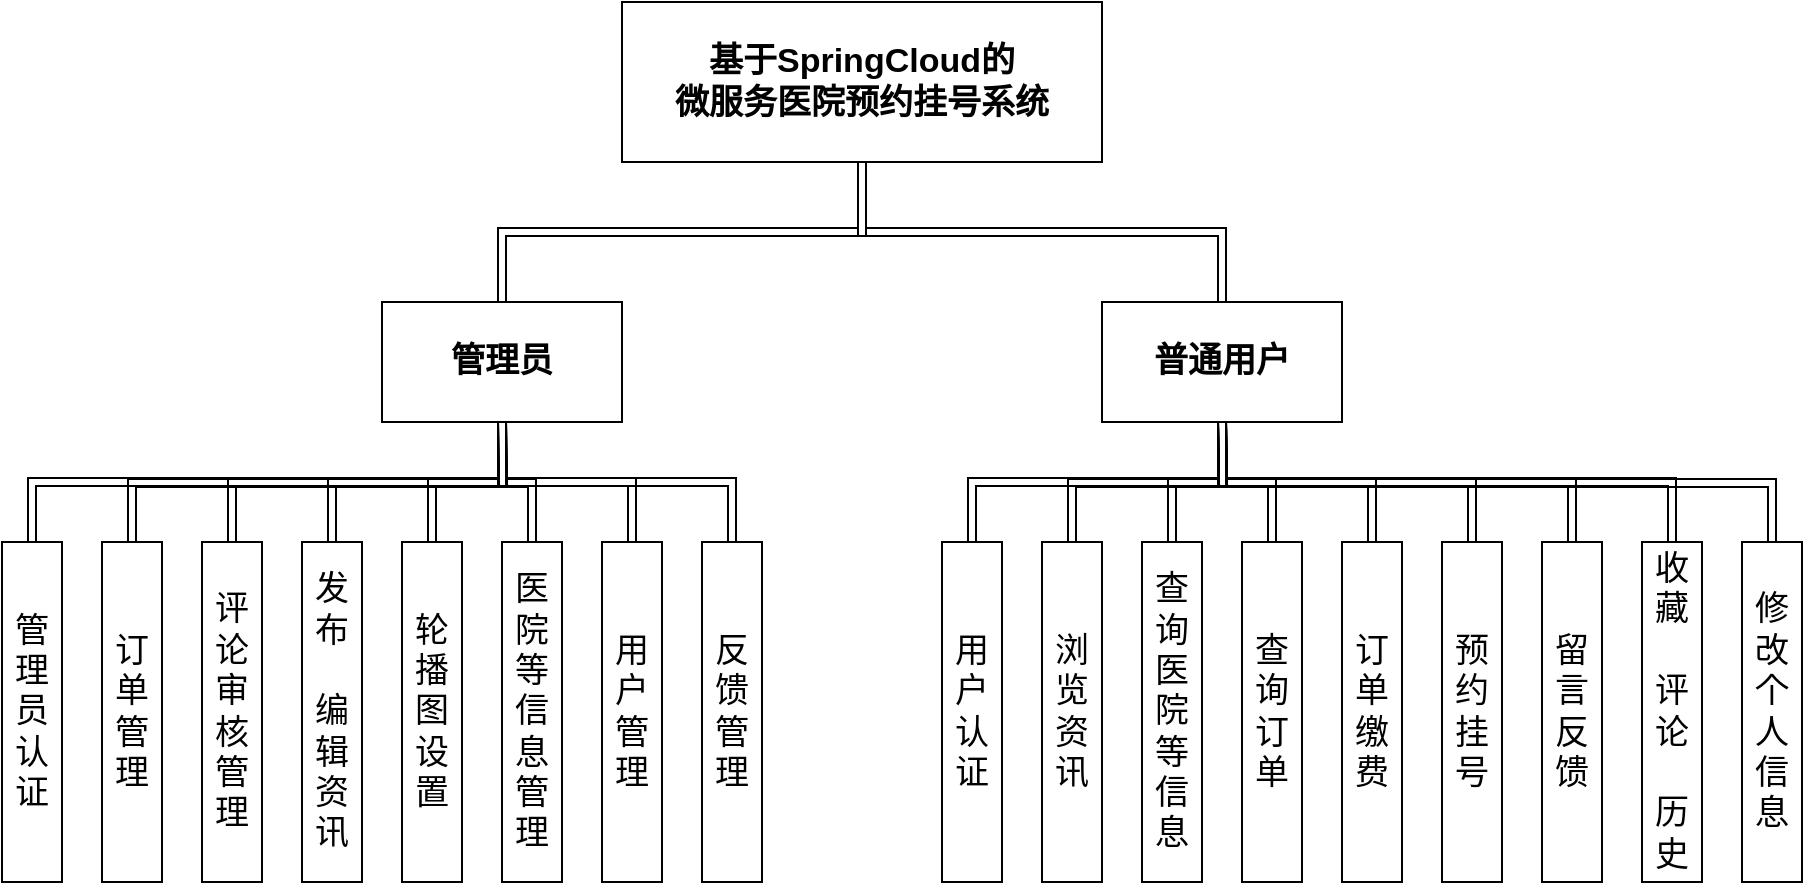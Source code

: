 <mxfile version="20.5.1" type="github">
  <diagram name="Page-1" id="19d8dcba-68ad-dc05-1034-9cf7b2a963f6">
    <mxGraphModel dx="1422" dy="762" grid="1" gridSize="10" guides="1" tooltips="1" connect="1" arrows="1" fold="1" page="1" pageScale="1" pageWidth="1100" pageHeight="850" background="none" math="0" shadow="0">
      <root>
        <mxCell id="0" />
        <mxCell id="1" parent="0" />
        <mxCell id="yHmcafbxzyrADyAFOcyu-5" style="edgeStyle=orthogonalEdgeStyle;shape=link;rounded=0;orthogonalLoop=1;jettySize=auto;html=1;exitX=0.5;exitY=1;exitDx=0;exitDy=0;entryX=0.5;entryY=0;entryDx=0;entryDy=0;fontSize=17;" edge="1" parent="1" source="yHmcafbxzyrADyAFOcyu-1" target="yHmcafbxzyrADyAFOcyu-2">
          <mxGeometry relative="1" as="geometry" />
        </mxCell>
        <mxCell id="yHmcafbxzyrADyAFOcyu-1" value="基于SpringCloud的&lt;br style=&quot;font-size: 17px;&quot;&gt;微服务医院预约挂号系统" style="rounded=0;whiteSpace=wrap;html=1;fontStyle=1;fontSize=17;" vertex="1" parent="1">
          <mxGeometry x="440" y="50" width="240" height="80" as="geometry" />
        </mxCell>
        <mxCell id="yHmcafbxzyrADyAFOcyu-2" value="管理员" style="whiteSpace=wrap;html=1;fontSize=17;rounded=0;fontStyle=1;" vertex="1" parent="1">
          <mxGeometry x="320" y="200" width="120" height="60" as="geometry" />
        </mxCell>
        <mxCell id="yHmcafbxzyrADyAFOcyu-6" style="edgeStyle=orthogonalEdgeStyle;shape=link;rounded=0;orthogonalLoop=1;jettySize=auto;html=1;exitX=0.5;exitY=0;exitDx=0;exitDy=0;entryX=0.5;entryY=1;entryDx=0;entryDy=0;fontSize=17;" edge="1" parent="1" source="yHmcafbxzyrADyAFOcyu-3" target="yHmcafbxzyrADyAFOcyu-1">
          <mxGeometry relative="1" as="geometry" />
        </mxCell>
        <mxCell id="yHmcafbxzyrADyAFOcyu-3" value="普通用户" style="whiteSpace=wrap;html=1;fontSize=17;rounded=0;fontStyle=1;" vertex="1" parent="1">
          <mxGeometry x="680" y="200" width="120" height="60" as="geometry" />
        </mxCell>
        <mxCell id="yHmcafbxzyrADyAFOcyu-17" style="edgeStyle=orthogonalEdgeStyle;shape=link;rounded=0;orthogonalLoop=1;jettySize=auto;html=1;exitX=0.5;exitY=0;exitDx=0;exitDy=0;entryX=0.5;entryY=1;entryDx=0;entryDy=0;fontSize=17;" edge="1" parent="1" source="yHmcafbxzyrADyAFOcyu-7" target="yHmcafbxzyrADyAFOcyu-3">
          <mxGeometry relative="1" as="geometry" />
        </mxCell>
        <mxCell id="yHmcafbxzyrADyAFOcyu-7" value="用户认证" style="rounded=0;whiteSpace=wrap;html=1;fontSize=17;" vertex="1" parent="1">
          <mxGeometry x="600" y="320" width="30" height="170" as="geometry" />
        </mxCell>
        <mxCell id="yHmcafbxzyrADyAFOcyu-18" style="edgeStyle=orthogonalEdgeStyle;shape=link;rounded=0;orthogonalLoop=1;jettySize=auto;html=1;exitX=0.5;exitY=0;exitDx=0;exitDy=0;fontSize=17;" edge="1" parent="1" source="yHmcafbxzyrADyAFOcyu-9">
          <mxGeometry relative="1" as="geometry">
            <mxPoint x="740" y="260" as="targetPoint" />
          </mxGeometry>
        </mxCell>
        <mxCell id="yHmcafbxzyrADyAFOcyu-9" value="浏览资讯" style="rounded=0;whiteSpace=wrap;html=1;fontSize=17;" vertex="1" parent="1">
          <mxGeometry x="650" y="320" width="30" height="170" as="geometry" />
        </mxCell>
        <mxCell id="yHmcafbxzyrADyAFOcyu-19" style="edgeStyle=orthogonalEdgeStyle;shape=link;rounded=0;orthogonalLoop=1;jettySize=auto;html=1;exitX=0.5;exitY=0;exitDx=0;exitDy=0;fontSize=17;" edge="1" parent="1" source="yHmcafbxzyrADyAFOcyu-10">
          <mxGeometry relative="1" as="geometry">
            <mxPoint x="740" y="260" as="targetPoint" />
          </mxGeometry>
        </mxCell>
        <mxCell id="yHmcafbxzyrADyAFOcyu-10" value="查询医院&lt;br&gt;等信息" style="rounded=0;whiteSpace=wrap;html=1;fontSize=17;" vertex="1" parent="1">
          <mxGeometry x="700" y="320" width="30" height="170" as="geometry" />
        </mxCell>
        <mxCell id="yHmcafbxzyrADyAFOcyu-20" style="edgeStyle=orthogonalEdgeStyle;shape=link;rounded=0;orthogonalLoop=1;jettySize=auto;html=1;exitX=0.5;exitY=0;exitDx=0;exitDy=0;fontSize=17;" edge="1" parent="1" source="yHmcafbxzyrADyAFOcyu-11">
          <mxGeometry relative="1" as="geometry">
            <mxPoint x="740" y="260" as="targetPoint" />
          </mxGeometry>
        </mxCell>
        <mxCell id="yHmcafbxzyrADyAFOcyu-11" value="查询订单" style="rounded=0;whiteSpace=wrap;html=1;fontSize=17;" vertex="1" parent="1">
          <mxGeometry x="750" y="320" width="30" height="170" as="geometry" />
        </mxCell>
        <mxCell id="yHmcafbxzyrADyAFOcyu-21" style="edgeStyle=orthogonalEdgeStyle;shape=link;rounded=0;orthogonalLoop=1;jettySize=auto;html=1;exitX=0.5;exitY=0;exitDx=0;exitDy=0;fontSize=17;" edge="1" parent="1" source="yHmcafbxzyrADyAFOcyu-12">
          <mxGeometry relative="1" as="geometry">
            <mxPoint x="740" y="260" as="targetPoint" />
          </mxGeometry>
        </mxCell>
        <mxCell id="yHmcafbxzyrADyAFOcyu-12" value="订单缴费" style="rounded=0;whiteSpace=wrap;html=1;fontSize=17;" vertex="1" parent="1">
          <mxGeometry x="800" y="320" width="30" height="170" as="geometry" />
        </mxCell>
        <mxCell id="yHmcafbxzyrADyAFOcyu-22" style="edgeStyle=orthogonalEdgeStyle;shape=link;rounded=0;orthogonalLoop=1;jettySize=auto;html=1;exitX=0.5;exitY=0;exitDx=0;exitDy=0;fontSize=17;" edge="1" parent="1" source="yHmcafbxzyrADyAFOcyu-13">
          <mxGeometry relative="1" as="geometry">
            <mxPoint x="740" y="260" as="targetPoint" />
          </mxGeometry>
        </mxCell>
        <mxCell id="yHmcafbxzyrADyAFOcyu-13" value="预约挂号" style="rounded=0;whiteSpace=wrap;html=1;fontSize=17;" vertex="1" parent="1">
          <mxGeometry x="850" y="320" width="30" height="170" as="geometry" />
        </mxCell>
        <mxCell id="yHmcafbxzyrADyAFOcyu-23" style="edgeStyle=orthogonalEdgeStyle;shape=link;rounded=0;orthogonalLoop=1;jettySize=auto;html=1;exitX=0.5;exitY=0;exitDx=0;exitDy=0;entryX=0.5;entryY=1;entryDx=0;entryDy=0;fontSize=17;" edge="1" parent="1" source="yHmcafbxzyrADyAFOcyu-14" target="yHmcafbxzyrADyAFOcyu-3">
          <mxGeometry relative="1" as="geometry" />
        </mxCell>
        <mxCell id="yHmcafbxzyrADyAFOcyu-14" value="留言反馈" style="rounded=0;whiteSpace=wrap;html=1;fontSize=17;" vertex="1" parent="1">
          <mxGeometry x="900" y="320" width="30" height="170" as="geometry" />
        </mxCell>
        <mxCell id="yHmcafbxzyrADyAFOcyu-24" style="edgeStyle=orthogonalEdgeStyle;shape=link;rounded=0;orthogonalLoop=1;jettySize=auto;html=1;exitX=0.5;exitY=0;exitDx=0;exitDy=0;entryX=0.5;entryY=1;entryDx=0;entryDy=0;fontSize=17;" edge="1" parent="1" source="yHmcafbxzyrADyAFOcyu-15" target="yHmcafbxzyrADyAFOcyu-3">
          <mxGeometry relative="1" as="geometry" />
        </mxCell>
        <mxCell id="yHmcafbxzyrADyAFOcyu-15" value="收藏&lt;br&gt;&lt;br&gt;评论&lt;br&gt;&lt;br&gt;历史" style="rounded=0;whiteSpace=wrap;html=1;fontSize=17;" vertex="1" parent="1">
          <mxGeometry x="950" y="320" width="30" height="170" as="geometry" />
        </mxCell>
        <mxCell id="yHmcafbxzyrADyAFOcyu-25" style="edgeStyle=orthogonalEdgeStyle;shape=link;rounded=0;orthogonalLoop=1;jettySize=auto;html=1;exitX=0.5;exitY=0;exitDx=0;exitDy=0;fontSize=17;" edge="1" parent="1" source="yHmcafbxzyrADyAFOcyu-16">
          <mxGeometry relative="1" as="geometry">
            <mxPoint x="740" y="260" as="targetPoint" />
          </mxGeometry>
        </mxCell>
        <mxCell id="yHmcafbxzyrADyAFOcyu-16" value="修改个人信息" style="rounded=0;whiteSpace=wrap;html=1;fontSize=17;" vertex="1" parent="1">
          <mxGeometry x="1000" y="320" width="30" height="170" as="geometry" />
        </mxCell>
        <mxCell id="yHmcafbxzyrADyAFOcyu-42" style="edgeStyle=orthogonalEdgeStyle;shape=link;rounded=0;orthogonalLoop=1;jettySize=auto;html=1;exitX=0.5;exitY=0;exitDx=0;exitDy=0;entryX=0.5;entryY=1;entryDx=0;entryDy=0;fontSize=17;" edge="1" parent="1" source="yHmcafbxzyrADyAFOcyu-26" target="yHmcafbxzyrADyAFOcyu-2">
          <mxGeometry relative="1" as="geometry" />
        </mxCell>
        <mxCell id="yHmcafbxzyrADyAFOcyu-26" value="反馈管理" style="rounded=0;whiteSpace=wrap;html=1;fontSize=17;" vertex="1" parent="1">
          <mxGeometry x="480" y="320" width="30" height="170" as="geometry" />
        </mxCell>
        <mxCell id="yHmcafbxzyrADyAFOcyu-41" style="edgeStyle=orthogonalEdgeStyle;shape=link;rounded=0;orthogonalLoop=1;jettySize=auto;html=1;exitX=0.5;exitY=0;exitDx=0;exitDy=0;entryX=0.5;entryY=1;entryDx=0;entryDy=0;fontSize=17;" edge="1" parent="1" source="yHmcafbxzyrADyAFOcyu-28" target="yHmcafbxzyrADyAFOcyu-2">
          <mxGeometry relative="1" as="geometry" />
        </mxCell>
        <mxCell id="yHmcafbxzyrADyAFOcyu-28" value="用户管理" style="rounded=0;whiteSpace=wrap;html=1;fontSize=17;" vertex="1" parent="1">
          <mxGeometry x="430" y="320" width="30" height="170" as="geometry" />
        </mxCell>
        <mxCell id="yHmcafbxzyrADyAFOcyu-40" style="edgeStyle=orthogonalEdgeStyle;shape=link;rounded=0;orthogonalLoop=1;jettySize=auto;html=1;exitX=0.5;exitY=0;exitDx=0;exitDy=0;fontSize=17;" edge="1" parent="1" source="yHmcafbxzyrADyAFOcyu-29">
          <mxGeometry relative="1" as="geometry">
            <mxPoint x="380" y="260" as="targetPoint" />
          </mxGeometry>
        </mxCell>
        <mxCell id="yHmcafbxzyrADyAFOcyu-29" value="医院等信息管理" style="rounded=0;whiteSpace=wrap;html=1;fontSize=17;" vertex="1" parent="1">
          <mxGeometry x="380" y="320" width="30" height="170" as="geometry" />
        </mxCell>
        <mxCell id="yHmcafbxzyrADyAFOcyu-39" style="edgeStyle=orthogonalEdgeStyle;shape=link;rounded=0;orthogonalLoop=1;jettySize=auto;html=1;exitX=0.5;exitY=0;exitDx=0;exitDy=0;entryX=0.5;entryY=1;entryDx=0;entryDy=0;fontSize=17;" edge="1" parent="1" source="yHmcafbxzyrADyAFOcyu-30" target="yHmcafbxzyrADyAFOcyu-2">
          <mxGeometry relative="1" as="geometry" />
        </mxCell>
        <mxCell id="yHmcafbxzyrADyAFOcyu-30" value="轮播图设置" style="rounded=0;whiteSpace=wrap;html=1;fontSize=17;" vertex="1" parent="1">
          <mxGeometry x="330" y="320" width="30" height="170" as="geometry" />
        </mxCell>
        <mxCell id="yHmcafbxzyrADyAFOcyu-38" style="edgeStyle=orthogonalEdgeStyle;shape=link;rounded=0;orthogonalLoop=1;jettySize=auto;html=1;exitX=0.5;exitY=0;exitDx=0;exitDy=0;entryX=0.5;entryY=1;entryDx=0;entryDy=0;fontSize=17;" edge="1" parent="1" source="yHmcafbxzyrADyAFOcyu-31" target="yHmcafbxzyrADyAFOcyu-2">
          <mxGeometry relative="1" as="geometry" />
        </mxCell>
        <mxCell id="yHmcafbxzyrADyAFOcyu-31" value="发布&lt;br&gt;&lt;br&gt;编辑&lt;br&gt;资讯" style="rounded=0;whiteSpace=wrap;html=1;fontSize=17;" vertex="1" parent="1">
          <mxGeometry x="280" y="320" width="30" height="170" as="geometry" />
        </mxCell>
        <mxCell id="yHmcafbxzyrADyAFOcyu-37" style="edgeStyle=orthogonalEdgeStyle;shape=link;rounded=0;orthogonalLoop=1;jettySize=auto;html=1;exitX=0.5;exitY=0;exitDx=0;exitDy=0;fontSize=17;" edge="1" parent="1" source="yHmcafbxzyrADyAFOcyu-32">
          <mxGeometry relative="1" as="geometry">
            <mxPoint x="380" y="260" as="targetPoint" />
          </mxGeometry>
        </mxCell>
        <mxCell id="yHmcafbxzyrADyAFOcyu-32" value="评论审核&lt;br&gt;管理" style="rounded=0;whiteSpace=wrap;html=1;fontSize=17;" vertex="1" parent="1">
          <mxGeometry x="230" y="320" width="30" height="170" as="geometry" />
        </mxCell>
        <mxCell id="yHmcafbxzyrADyAFOcyu-36" style="edgeStyle=orthogonalEdgeStyle;shape=link;rounded=0;orthogonalLoop=1;jettySize=auto;html=1;exitX=0.5;exitY=0;exitDx=0;exitDy=0;fontSize=17;" edge="1" parent="1" source="yHmcafbxzyrADyAFOcyu-33">
          <mxGeometry relative="1" as="geometry">
            <mxPoint x="380" y="260" as="targetPoint" />
          </mxGeometry>
        </mxCell>
        <mxCell id="yHmcafbxzyrADyAFOcyu-33" value="订单管理" style="rounded=0;whiteSpace=wrap;html=1;fontSize=17;" vertex="1" parent="1">
          <mxGeometry x="180" y="320" width="30" height="170" as="geometry" />
        </mxCell>
        <mxCell id="yHmcafbxzyrADyAFOcyu-35" style="edgeStyle=orthogonalEdgeStyle;shape=link;rounded=0;orthogonalLoop=1;jettySize=auto;html=1;exitX=0.5;exitY=0;exitDx=0;exitDy=0;entryX=0.5;entryY=1;entryDx=0;entryDy=0;fontSize=17;" edge="1" parent="1" source="yHmcafbxzyrADyAFOcyu-34" target="yHmcafbxzyrADyAFOcyu-2">
          <mxGeometry relative="1" as="geometry" />
        </mxCell>
        <mxCell id="yHmcafbxzyrADyAFOcyu-34" value="管理员认证" style="rounded=0;whiteSpace=wrap;html=1;fontSize=17;" vertex="1" parent="1">
          <mxGeometry x="130" y="320" width="30" height="170" as="geometry" />
        </mxCell>
      </root>
    </mxGraphModel>
  </diagram>
</mxfile>
